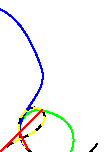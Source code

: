 beginfig(1)
draw (0,0) .. (8,5) .. (15,15) .. (7,7) .. (10,1) .. (35,3);
draw (0,0) .. (15,15) .. (7,7) .. (10,1) withcolor green;
draw (0,0) .. (15,30) .. (7,7) .. (10,1) withcolor blue;
draw (0,0) .. (8,5) .. (15,15) .. (7,7) .. (10,1) dashed evenly withcolor (1,1,0);
draw (0,0) -- (15,15) -- (7,7) -- (10,1) withcolor red; 
endfig;
end
